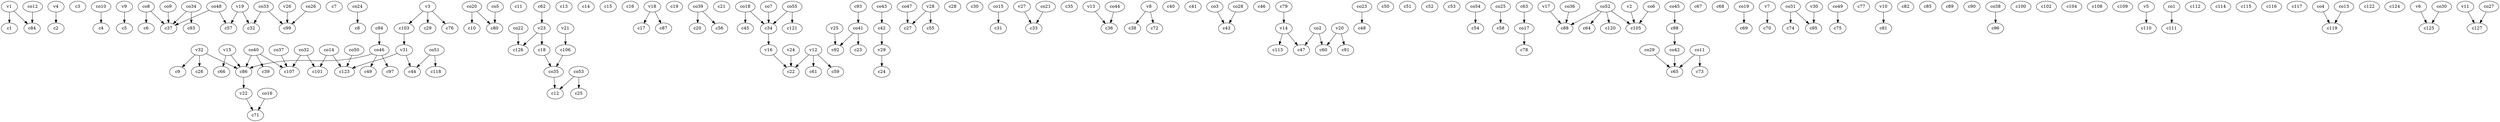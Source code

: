strict digraph  {
c1;
c2;
c3;
c4;
c5;
c6;
c7;
c8;
c9;
c10;
c11;
c12;
c13;
c14;
c15;
c16;
c17;
c18;
c19;
c20;
c21;
c22;
c23;
c24;
c25;
c26;
c27;
c28;
c29;
c30;
c31;
c32;
c33;
c34;
c35;
c36;
c37;
c38;
c39;
c40;
c41;
c42;
c43;
c44;
c45;
c46;
c47;
c48;
c49;
c50;
c51;
c52;
c53;
c54;
c55;
c56;
c57;
c58;
c59;
c60;
c61;
c62;
c63;
c64;
c65;
c66;
c67;
c68;
c69;
c70;
c71;
c72;
c73;
c74;
c75;
c76;
c77;
c78;
c79;
c80;
c81;
c82;
c83;
c84;
c85;
c86;
c87;
c88;
c89;
c90;
c91;
c92;
c93;
c94;
c95;
c96;
c97;
c98;
c99;
c100;
c101;
c102;
c103;
c104;
c105;
c106;
c107;
c108;
c109;
c110;
c111;
c112;
c113;
c114;
c115;
c116;
c117;
c118;
c119;
c120;
c121;
c122;
c123;
c124;
c125;
c126;
c127;
v1;
v2;
v3;
v4;
v5;
v6;
v7;
v8;
v9;
v10;
v11;
v12;
v13;
v14;
v15;
v16;
v17;
v18;
v19;
v20;
v21;
v22;
v23;
v24;
v25;
v26;
v27;
v28;
v29;
v30;
v31;
v32;
co1;
co2;
co3;
co4;
co5;
co6;
co7;
co8;
co9;
co10;
co11;
co12;
co13;
co14;
co15;
co16;
co17;
co18;
co19;
co20;
co21;
co22;
co23;
co24;
co25;
co26;
co27;
co28;
co29;
co30;
co31;
co32;
co33;
co34;
co35;
co36;
co37;
co38;
co39;
co40;
co41;
co42;
co43;
co44;
co45;
co46;
co47;
co48;
co49;
co50;
co51;
co52;
co53;
co54;
co55;
c18 -> co35  [weight=1];
c34 -> v16  [weight=1];
c42 -> v29  [weight=1];
c62 -> v23  [weight=1];
c63 -> co17  [weight=1];
c79 -> v14  [weight=1];
c86 -> v22  [weight=1];
c93 -> co41  [weight=1];
c94 -> co46  [weight=1];
c98 -> co42  [weight=1];
c103 -> v31  [weight=1];
c106 -> co35  [weight=1];
v1 -> c1  [weight=1];
v1 -> c84  [weight=1];
v2 -> c105  [weight=1];
v3 -> c29  [weight=1];
v3 -> c76  [weight=1];
v3 -> c103  [weight=1];
v4 -> c2  [weight=1];
v5 -> c110  [weight=1];
v6 -> c125  [weight=1];
v7 -> c70  [weight=1];
v8 -> c38  [weight=1];
v8 -> c72  [weight=1];
v9 -> c5  [weight=1];
v10 -> c81  [weight=1];
v11 -> c127  [weight=1];
v12 -> c61  [weight=1];
v12 -> c22  [weight=1];
v12 -> c59  [weight=1];
v13 -> c36  [weight=1];
v14 -> c113  [weight=1];
v14 -> c47  [weight=1];
v15 -> c86  [weight=1];
v15 -> c66  [weight=1];
v16 -> c22  [weight=1];
v17 -> c88  [weight=1];
v18 -> c17  [weight=1];
v18 -> c87  [weight=1];
v19 -> c57  [weight=1];
v19 -> c32  [weight=1];
v20 -> c60  [weight=1];
v20 -> c91  [weight=1];
v21 -> c106  [weight=1];
v22 -> c71  [weight=1];
v23 -> c18  [weight=1];
v23 -> c126  [weight=1];
v24 -> c22  [weight=1];
v25 -> c92  [weight=1];
v26 -> c99  [weight=1];
v27 -> c33  [weight=1];
v28 -> c55  [weight=1];
v28 -> c27  [weight=1];
v29 -> c24  [weight=1];
v30 -> c95  [weight=1];
v31 -> c123  [weight=1];
v31 -> c44  [weight=1];
v32 -> c86  [weight=1];
v32 -> c26  [weight=1];
v32 -> c9  [weight=1];
co1 -> c111  [weight=1];
co2 -> c60  [weight=1];
co2 -> c47  [weight=1];
co3 -> c43  [weight=1];
co4 -> c119  [weight=1];
co5 -> c80  [weight=1];
co6 -> c105  [weight=1];
co7 -> c34  [weight=1];
co8 -> c37  [weight=1];
co8 -> c6  [weight=1];
co9 -> c37  [weight=1];
co10 -> c4  [weight=1];
co11 -> c73  [weight=1];
co11 -> c65  [weight=1];
co12 -> c84  [weight=1];
co13 -> c119  [weight=1];
co14 -> c101  [weight=1];
co14 -> c123  [weight=1];
co15 -> c31  [weight=1];
co16 -> c71  [weight=1];
co17 -> c78  [weight=1];
co18 -> c34  [weight=1];
co18 -> c45  [weight=1];
co19 -> c69  [weight=1];
co20 -> c10  [weight=1];
co20 -> c80  [weight=1];
co21 -> c33  [weight=1];
co22 -> c126  [weight=1];
co23 -> c48  [weight=1];
co24 -> c8  [weight=1];
co25 -> c58  [weight=1];
co26 -> c99  [weight=1];
co27 -> c127  [weight=1];
co28 -> c43  [weight=1];
co29 -> c65  [weight=1];
co30 -> c125  [weight=1];
co31 -> c74  [weight=1];
co31 -> c95  [weight=1];
co32 -> c107  [weight=1];
co32 -> c101  [weight=1];
co33 -> c99  [weight=1];
co33 -> c32  [weight=1];
co34 -> c83  [weight=1];
co34 -> c37  [weight=1];
co35 -> c12  [weight=1];
co36 -> c88  [weight=1];
co37 -> c107  [weight=1];
co38 -> c96  [weight=1];
co39 -> c56  [weight=1];
co39 -> c20  [weight=1];
co40 -> c39  [weight=1];
co40 -> c86  [weight=1];
co40 -> c107  [weight=1];
co41 -> c92  [weight=1];
co41 -> c23  [weight=1];
co42 -> c65  [weight=1];
co43 -> c42  [weight=1];
co44 -> c36  [weight=1];
co45 -> c98  [weight=1];
co46 -> c97  [weight=1];
co46 -> c49  [weight=1];
co46 -> c86  [weight=1];
co47 -> c27  [weight=1];
co48 -> c57  [weight=1];
co48 -> c37  [weight=1];
co49 -> c75  [weight=1];
co50 -> c123  [weight=1];
co51 -> c118  [weight=1];
co51 -> c44  [weight=1];
co52 -> c64  [weight=1];
co52 -> c105  [weight=1];
co52 -> c88  [weight=1];
co52 -> c120  [weight=1];
co53 -> c12  [weight=1];
co53 -> c25  [weight=1];
co54 -> c54  [weight=1];
co55 -> c121  [weight=1];
co55 -> c34  [weight=1];
}
